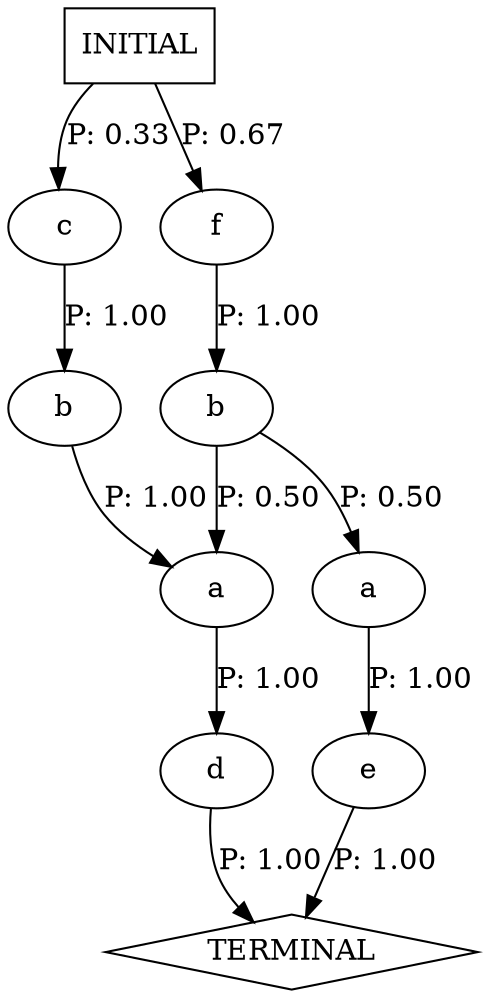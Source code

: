 digraph G {
  0 [label="a"];
  1 [label="a"];
  2 [label="b"];
  3 [label="b"];
  4 [label="c"];
  5 [label="d"];
  6 [label="e"];
  7 [label="f"];
  8 [label="TERMINAL",shape=diamond];
  9 [label="INITIAL",shape=box];
0->5 [label="P: 1.00"];
1->6 [label="P: 1.00"];
2->0 [label="P: 1.00"];
3->1 [label="P: 0.50"];
3->0 [label="P: 0.50"];
4->2 [label="P: 1.00"];
5->8 [label="P: 1.00"];
6->8 [label="P: 1.00"];
7->3 [label="P: 1.00"];
9->4 [label="P: 0.33"];
9->7 [label="P: 0.67"];
}
